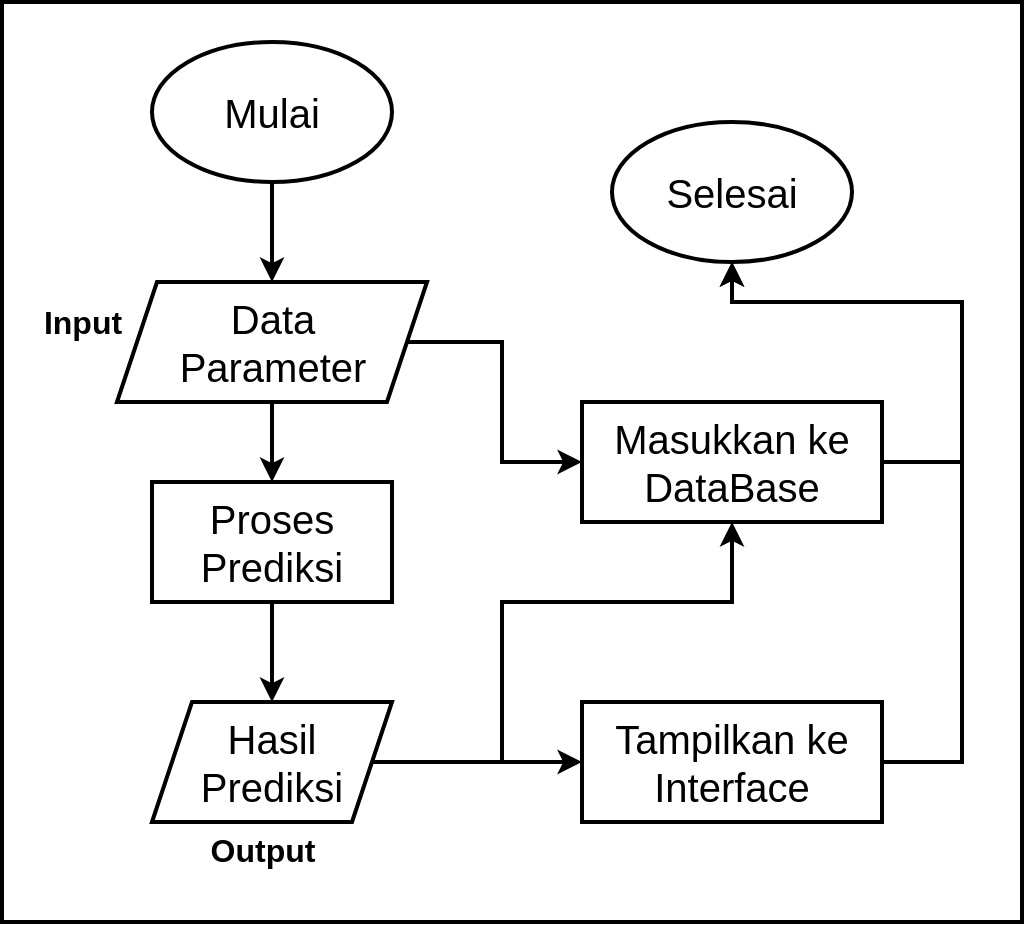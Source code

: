 <mxfile version="15.3.0" type="device"><diagram id="uUfxxyMR4iazsNeEI8ei" name="Page-1"><mxGraphModel dx="780" dy="435" grid="1" gridSize="10" guides="1" tooltips="1" connect="1" arrows="1" fold="1" page="1" pageScale="1" pageWidth="850" pageHeight="1100" math="0" shadow="0"><root><mxCell id="0"/><mxCell id="1" parent="0"/><mxCell id="DXLdh45A5IB7iB5yoyQU-2" value="" style="group" vertex="1" connectable="0" parent="1"><mxGeometry x="90" y="130" width="510" height="460" as="geometry"/></mxCell><mxCell id="C03lI8NgFdoH6ze0W9x--17" value="" style="rounded=0;whiteSpace=wrap;html=1;strokeWidth=2;" parent="DXLdh45A5IB7iB5yoyQU-2" vertex="1"><mxGeometry width="510" height="460" as="geometry"/></mxCell><mxCell id="77idvNltJTixGUuy8c-f-1" value="&lt;font style=&quot;font-size: 20px&quot;&gt;Mulai&lt;/font&gt;" style="ellipse;whiteSpace=wrap;html=1;strokeWidth=2;" parent="DXLdh45A5IB7iB5yoyQU-2" vertex="1"><mxGeometry x="75" y="20" width="120" height="70" as="geometry"/></mxCell><mxCell id="77idvNltJTixGUuy8c-f-2" value="&lt;font style=&quot;font-size: 20px&quot;&gt;Selesai&lt;/font&gt;" style="ellipse;whiteSpace=wrap;html=1;strokeWidth=2;" parent="DXLdh45A5IB7iB5yoyQU-2" vertex="1"><mxGeometry x="305" y="60" width="120" height="70" as="geometry"/></mxCell><mxCell id="C03lI8NgFdoH6ze0W9x--2" value="&lt;font style=&quot;font-size: 20px&quot;&gt;Data&lt;br&gt;Parameter&lt;br&gt;&lt;/font&gt;" style="shape=parallelogram;perimeter=parallelogramPerimeter;whiteSpace=wrap;html=1;fixedSize=1;strokeWidth=2;" parent="DXLdh45A5IB7iB5yoyQU-2" vertex="1"><mxGeometry x="57.5" y="140" width="155" height="60" as="geometry"/></mxCell><mxCell id="C03lI8NgFdoH6ze0W9x--3" value="&lt;font style=&quot;font-size: 20px&quot;&gt;Hasil&lt;br&gt;Prediksi&lt;br&gt;&lt;/font&gt;" style="shape=parallelogram;perimeter=parallelogramPerimeter;whiteSpace=wrap;html=1;fixedSize=1;strokeWidth=2;" parent="DXLdh45A5IB7iB5yoyQU-2" vertex="1"><mxGeometry x="75" y="350" width="120" height="60" as="geometry"/></mxCell><mxCell id="C03lI8NgFdoH6ze0W9x--4" value="&lt;font style=&quot;font-size: 20px&quot;&gt;Masukkan ke&lt;br&gt;DataBase&lt;/font&gt;" style="rounded=0;whiteSpace=wrap;html=1;strokeWidth=2;" parent="DXLdh45A5IB7iB5yoyQU-2" vertex="1"><mxGeometry x="290" y="200" width="150" height="60" as="geometry"/></mxCell><mxCell id="C03lI8NgFdoH6ze0W9x--6" value="&lt;font style=&quot;font-size: 20px&quot;&gt;Proses&lt;br&gt;Prediksi&lt;/font&gt;" style="rounded=0;whiteSpace=wrap;html=1;strokeWidth=2;" parent="DXLdh45A5IB7iB5yoyQU-2" vertex="1"><mxGeometry x="75" y="240" width="120" height="60" as="geometry"/></mxCell><mxCell id="C03lI8NgFdoH6ze0W9x--7" value="&lt;font style=&quot;font-size: 20px&quot;&gt;Tampilkan ke&lt;br&gt;Interface&lt;/font&gt;" style="rounded=0;whiteSpace=wrap;html=1;strokeWidth=2;" parent="DXLdh45A5IB7iB5yoyQU-2" vertex="1"><mxGeometry x="290" y="350" width="150" height="60" as="geometry"/></mxCell><mxCell id="C03lI8NgFdoH6ze0W9x--8" value="" style="endArrow=classic;html=1;strokeWidth=2;exitX=0.5;exitY=1;exitDx=0;exitDy=0;entryX=0.5;entryY=0;entryDx=0;entryDy=0;" parent="DXLdh45A5IB7iB5yoyQU-2" source="77idvNltJTixGUuy8c-f-1" target="C03lI8NgFdoH6ze0W9x--2" edge="1"><mxGeometry x="10" y="-80" width="50" height="50" as="geometry"><mxPoint x="360" y="200" as="sourcePoint"/><mxPoint x="135" y="50" as="targetPoint"/></mxGeometry></mxCell><mxCell id="C03lI8NgFdoH6ze0W9x--10" value="" style="endArrow=classic;html=1;strokeWidth=2;exitX=0.5;exitY=1;exitDx=0;exitDy=0;entryX=0.5;entryY=0;entryDx=0;entryDy=0;" parent="DXLdh45A5IB7iB5yoyQU-2" source="C03lI8NgFdoH6ze0W9x--2" target="C03lI8NgFdoH6ze0W9x--6" edge="1"><mxGeometry x="10" y="-80" width="50" height="50" as="geometry"><mxPoint x="360" y="200" as="sourcePoint"/><mxPoint x="410" y="150" as="targetPoint"/></mxGeometry></mxCell><mxCell id="C03lI8NgFdoH6ze0W9x--11" value="" style="endArrow=classic;html=1;strokeWidth=2;exitX=0.5;exitY=1;exitDx=0;exitDy=0;entryX=0.5;entryY=0;entryDx=0;entryDy=0;" parent="DXLdh45A5IB7iB5yoyQU-2" source="C03lI8NgFdoH6ze0W9x--6" target="C03lI8NgFdoH6ze0W9x--3" edge="1"><mxGeometry x="10" y="-80" width="50" height="50" as="geometry"><mxPoint x="360" y="270" as="sourcePoint"/><mxPoint x="410" y="220" as="targetPoint"/></mxGeometry></mxCell><mxCell id="C03lI8NgFdoH6ze0W9x--12" value="" style="endArrow=classic;html=1;strokeWidth=2;exitX=1;exitY=0.5;exitDx=0;exitDy=0;entryX=0;entryY=0.5;entryDx=0;entryDy=0;rounded=0;" parent="DXLdh45A5IB7iB5yoyQU-2" source="C03lI8NgFdoH6ze0W9x--2" target="C03lI8NgFdoH6ze0W9x--4" edge="1"><mxGeometry x="10" y="-80" width="50" height="50" as="geometry"><mxPoint x="360" y="270" as="sourcePoint"/><mxPoint x="410" y="220" as="targetPoint"/><Array as="points"><mxPoint x="250" y="170"/><mxPoint x="250" y="230"/></Array></mxGeometry></mxCell><mxCell id="C03lI8NgFdoH6ze0W9x--13" value="" style="endArrow=classic;html=1;strokeWidth=2;exitX=1;exitY=0.5;exitDx=0;exitDy=0;entryX=0.5;entryY=1;entryDx=0;entryDy=0;rounded=0;" parent="DXLdh45A5IB7iB5yoyQU-2" source="C03lI8NgFdoH6ze0W9x--3" target="C03lI8NgFdoH6ze0W9x--4" edge="1"><mxGeometry x="10" y="-80" width="50" height="50" as="geometry"><mxPoint x="360" y="270" as="sourcePoint"/><mxPoint x="410" y="220" as="targetPoint"/><Array as="points"><mxPoint x="250" y="380"/><mxPoint x="250" y="300"/><mxPoint x="365" y="300"/></Array></mxGeometry></mxCell><mxCell id="C03lI8NgFdoH6ze0W9x--14" value="" style="endArrow=classic;html=1;strokeWidth=2;exitX=1;exitY=0.5;exitDx=0;exitDy=0;entryX=0;entryY=0.5;entryDx=0;entryDy=0;" parent="DXLdh45A5IB7iB5yoyQU-2" source="C03lI8NgFdoH6ze0W9x--3" target="C03lI8NgFdoH6ze0W9x--7" edge="1"><mxGeometry x="10" y="-80" width="50" height="50" as="geometry"><mxPoint x="360" y="270" as="sourcePoint"/><mxPoint x="410" y="220" as="targetPoint"/></mxGeometry></mxCell><mxCell id="C03lI8NgFdoH6ze0W9x--15" value="" style="endArrow=classic;html=1;strokeColor=#000000;strokeWidth=2;exitX=1;exitY=0.5;exitDx=0;exitDy=0;entryX=0.5;entryY=1;entryDx=0;entryDy=0;rounded=0;" parent="DXLdh45A5IB7iB5yoyQU-2" source="C03lI8NgFdoH6ze0W9x--4" target="77idvNltJTixGUuy8c-f-2" edge="1"><mxGeometry x="10" y="-80" width="50" height="50" as="geometry"><mxPoint x="250" y="210" as="sourcePoint"/><mxPoint x="300" y="160" as="targetPoint"/><Array as="points"><mxPoint x="480" y="230"/><mxPoint x="480" y="150"/><mxPoint x="365" y="150"/></Array></mxGeometry></mxCell><mxCell id="C03lI8NgFdoH6ze0W9x--16" value="" style="endArrow=classic;html=1;strokeColor=#000000;strokeWidth=2;exitX=1;exitY=0.5;exitDx=0;exitDy=0;entryX=0.5;entryY=1;entryDx=0;entryDy=0;rounded=0;" parent="DXLdh45A5IB7iB5yoyQU-2" source="C03lI8NgFdoH6ze0W9x--7" target="77idvNltJTixGUuy8c-f-2" edge="1"><mxGeometry x="10" y="-80" width="50" height="50" as="geometry"><mxPoint x="250" y="240" as="sourcePoint"/><mxPoint x="300" y="190" as="targetPoint"/><Array as="points"><mxPoint x="480" y="380"/><mxPoint x="480" y="150"/><mxPoint x="365" y="150"/></Array></mxGeometry></mxCell><mxCell id="C03lI8NgFdoH6ze0W9x--18" value="&lt;font style=&quot;font-size: 16px&quot;&gt;&lt;b&gt;Input&lt;/b&gt;&lt;/font&gt;" style="text;html=1;align=center;verticalAlign=middle;resizable=0;points=[];autosize=1;strokeColor=none;" parent="DXLdh45A5IB7iB5yoyQU-2" vertex="1"><mxGeometry x="10" y="150" width="60" height="20" as="geometry"/></mxCell><mxCell id="C03lI8NgFdoH6ze0W9x--19" value="&lt;font style=&quot;font-size: 16px&quot;&gt;&lt;b&gt;Output&lt;/b&gt;&lt;/font&gt;" style="text;html=1;align=center;verticalAlign=middle;resizable=0;points=[];autosize=1;strokeColor=none;" parent="DXLdh45A5IB7iB5yoyQU-2" vertex="1"><mxGeometry x="95" y="414" width="70" height="20" as="geometry"/></mxCell></root></mxGraphModel></diagram></mxfile>